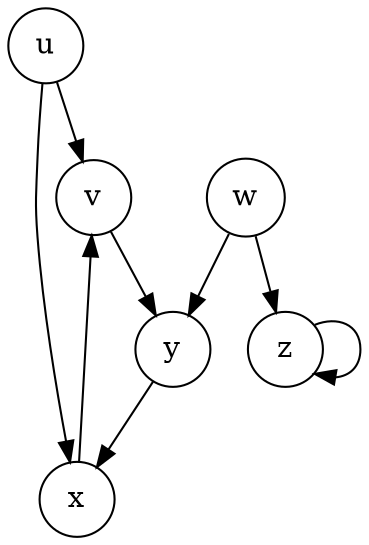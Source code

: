 // vyrenderuj prikazom: $ dot -Tpng dfs.gv -o dfs.png
digraph G {
	node [shape=circle];
	u -> {v, x};
	x -> v;
	y -> x;
	v -> y;
	w -> {y, z};
	z -> z;
}